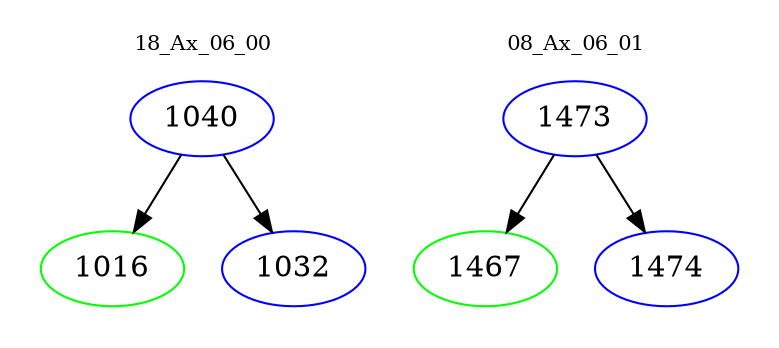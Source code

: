 digraph{
subgraph cluster_0 {
color = white
label = "18_Ax_06_00";
fontsize=10;
T0_1040 [label="1040", color="blue"]
T0_1040 -> T0_1016 [color="black"]
T0_1016 [label="1016", color="green"]
T0_1040 -> T0_1032 [color="black"]
T0_1032 [label="1032", color="blue"]
}
subgraph cluster_1 {
color = white
label = "08_Ax_06_01";
fontsize=10;
T1_1473 [label="1473", color="blue"]
T1_1473 -> T1_1467 [color="black"]
T1_1467 [label="1467", color="green"]
T1_1473 -> T1_1474 [color="black"]
T1_1474 [label="1474", color="blue"]
}
}
